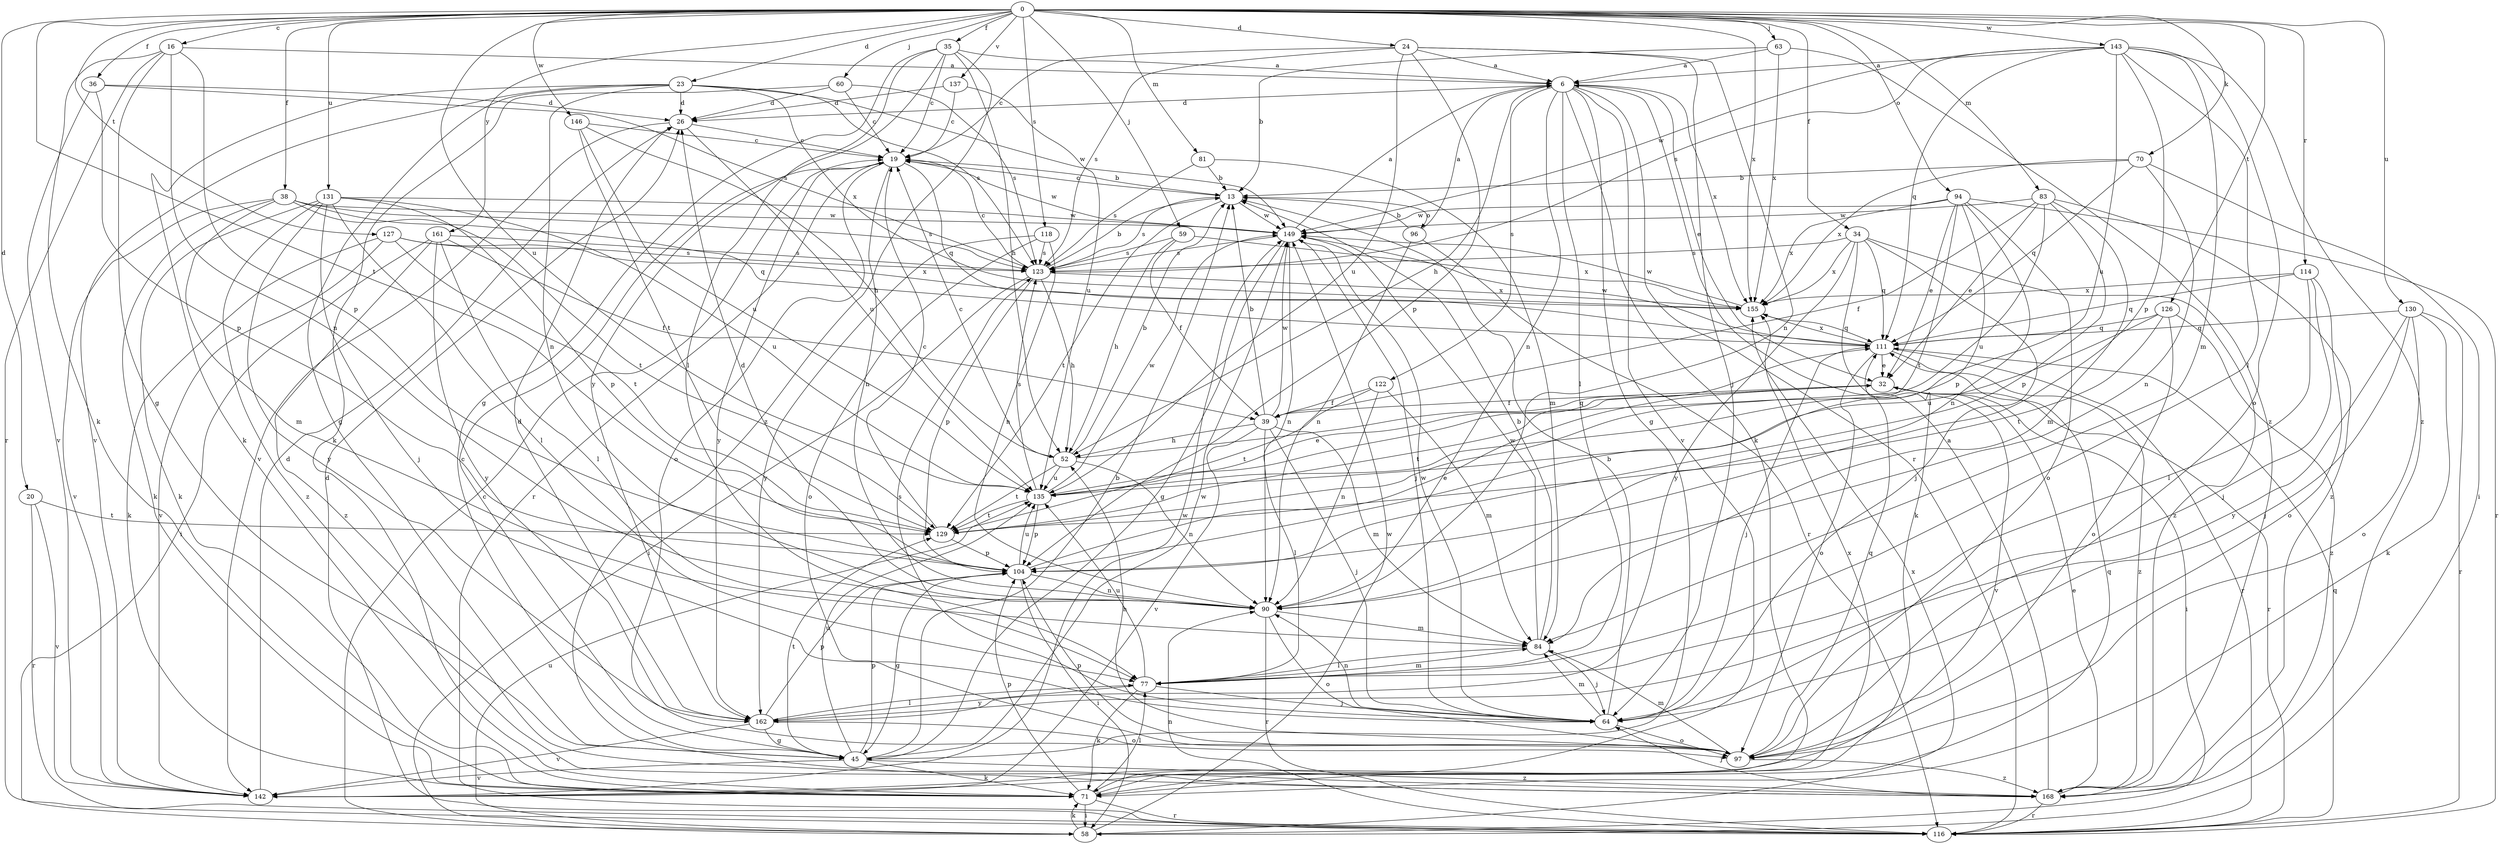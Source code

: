 strict digraph  {
0;
6;
13;
16;
19;
20;
23;
24;
26;
32;
34;
35;
36;
38;
39;
45;
52;
58;
59;
60;
63;
64;
70;
71;
77;
81;
83;
84;
90;
94;
96;
97;
104;
111;
114;
116;
118;
122;
123;
126;
127;
129;
130;
131;
135;
137;
142;
143;
146;
149;
155;
161;
162;
168;
0 -> 16  [label=c];
0 -> 20  [label=d];
0 -> 23  [label=d];
0 -> 24  [label=d];
0 -> 34  [label=f];
0 -> 35  [label=f];
0 -> 36  [label=f];
0 -> 38  [label=f];
0 -> 59  [label=j];
0 -> 60  [label=j];
0 -> 63  [label=j];
0 -> 70  [label=k];
0 -> 81  [label=m];
0 -> 83  [label=m];
0 -> 94  [label=o];
0 -> 114  [label=r];
0 -> 118  [label=s];
0 -> 126  [label=t];
0 -> 127  [label=t];
0 -> 129  [label=t];
0 -> 130  [label=u];
0 -> 131  [label=u];
0 -> 135  [label=u];
0 -> 137  [label=v];
0 -> 143  [label=w];
0 -> 146  [label=w];
0 -> 155  [label=x];
0 -> 161  [label=y];
6 -> 26  [label=d];
6 -> 32  [label=e];
6 -> 45  [label=g];
6 -> 52  [label=h];
6 -> 71  [label=k];
6 -> 77  [label=l];
6 -> 90  [label=n];
6 -> 116  [label=r];
6 -> 122  [label=s];
6 -> 142  [label=v];
6 -> 155  [label=x];
13 -> 19  [label=c];
13 -> 96  [label=o];
13 -> 123  [label=s];
13 -> 129  [label=t];
13 -> 149  [label=w];
16 -> 6  [label=a];
16 -> 45  [label=g];
16 -> 71  [label=k];
16 -> 90  [label=n];
16 -> 104  [label=p];
16 -> 116  [label=r];
19 -> 13  [label=b];
19 -> 90  [label=n];
19 -> 97  [label=o];
19 -> 111  [label=q];
19 -> 116  [label=r];
19 -> 149  [label=w];
19 -> 162  [label=y];
20 -> 116  [label=r];
20 -> 129  [label=t];
20 -> 142  [label=v];
23 -> 26  [label=d];
23 -> 45  [label=g];
23 -> 71  [label=k];
23 -> 90  [label=n];
23 -> 123  [label=s];
23 -> 142  [label=v];
23 -> 149  [label=w];
23 -> 155  [label=x];
24 -> 6  [label=a];
24 -> 19  [label=c];
24 -> 64  [label=j];
24 -> 90  [label=n];
24 -> 104  [label=p];
24 -> 123  [label=s];
24 -> 135  [label=u];
26 -> 19  [label=c];
26 -> 135  [label=u];
26 -> 142  [label=v];
32 -> 39  [label=f];
32 -> 58  [label=i];
32 -> 116  [label=r];
32 -> 129  [label=t];
32 -> 142  [label=v];
34 -> 64  [label=j];
34 -> 71  [label=k];
34 -> 111  [label=q];
34 -> 123  [label=s];
34 -> 155  [label=x];
34 -> 162  [label=y];
34 -> 168  [label=z];
35 -> 6  [label=a];
35 -> 19  [label=c];
35 -> 45  [label=g];
35 -> 52  [label=h];
35 -> 77  [label=l];
35 -> 162  [label=y];
35 -> 168  [label=z];
36 -> 26  [label=d];
36 -> 104  [label=p];
36 -> 123  [label=s];
36 -> 142  [label=v];
38 -> 71  [label=k];
38 -> 84  [label=m];
38 -> 111  [label=q];
38 -> 123  [label=s];
38 -> 129  [label=t];
38 -> 142  [label=v];
38 -> 149  [label=w];
39 -> 13  [label=b];
39 -> 52  [label=h];
39 -> 64  [label=j];
39 -> 77  [label=l];
39 -> 84  [label=m];
39 -> 142  [label=v];
39 -> 149  [label=w];
45 -> 13  [label=b];
45 -> 19  [label=c];
45 -> 71  [label=k];
45 -> 104  [label=p];
45 -> 129  [label=t];
45 -> 135  [label=u];
45 -> 142  [label=v];
45 -> 149  [label=w];
45 -> 168  [label=z];
52 -> 13  [label=b];
52 -> 19  [label=c];
52 -> 90  [label=n];
52 -> 111  [label=q];
52 -> 129  [label=t];
52 -> 135  [label=u];
58 -> 19  [label=c];
58 -> 71  [label=k];
58 -> 135  [label=u];
58 -> 149  [label=w];
58 -> 155  [label=x];
59 -> 39  [label=f];
59 -> 52  [label=h];
59 -> 123  [label=s];
59 -> 155  [label=x];
60 -> 19  [label=c];
60 -> 26  [label=d];
60 -> 71  [label=k];
60 -> 123  [label=s];
63 -> 6  [label=a];
63 -> 13  [label=b];
63 -> 155  [label=x];
63 -> 168  [label=z];
64 -> 13  [label=b];
64 -> 84  [label=m];
64 -> 90  [label=n];
64 -> 97  [label=o];
64 -> 123  [label=s];
64 -> 149  [label=w];
70 -> 13  [label=b];
70 -> 58  [label=i];
70 -> 90  [label=n];
70 -> 111  [label=q];
70 -> 155  [label=x];
71 -> 58  [label=i];
71 -> 77  [label=l];
71 -> 104  [label=p];
71 -> 111  [label=q];
71 -> 116  [label=r];
71 -> 155  [label=x];
77 -> 64  [label=j];
77 -> 71  [label=k];
77 -> 84  [label=m];
77 -> 135  [label=u];
77 -> 162  [label=y];
81 -> 13  [label=b];
81 -> 84  [label=m];
81 -> 123  [label=s];
83 -> 32  [label=e];
83 -> 39  [label=f];
83 -> 84  [label=m];
83 -> 104  [label=p];
83 -> 135  [label=u];
83 -> 149  [label=w];
83 -> 168  [label=z];
84 -> 13  [label=b];
84 -> 64  [label=j];
84 -> 77  [label=l];
84 -> 149  [label=w];
90 -> 26  [label=d];
90 -> 84  [label=m];
90 -> 97  [label=o];
90 -> 116  [label=r];
94 -> 32  [label=e];
94 -> 90  [label=n];
94 -> 97  [label=o];
94 -> 104  [label=p];
94 -> 116  [label=r];
94 -> 129  [label=t];
94 -> 149  [label=w];
94 -> 155  [label=x];
96 -> 6  [label=a];
96 -> 13  [label=b];
96 -> 90  [label=n];
96 -> 116  [label=r];
97 -> 52  [label=h];
97 -> 84  [label=m];
97 -> 104  [label=p];
97 -> 111  [label=q];
97 -> 168  [label=z];
104 -> 32  [label=e];
104 -> 45  [label=g];
104 -> 58  [label=i];
104 -> 90  [label=n];
104 -> 135  [label=u];
111 -> 32  [label=e];
111 -> 64  [label=j];
111 -> 97  [label=o];
111 -> 116  [label=r];
111 -> 149  [label=w];
111 -> 155  [label=x];
111 -> 168  [label=z];
114 -> 64  [label=j];
114 -> 77  [label=l];
114 -> 97  [label=o];
114 -> 111  [label=q];
114 -> 155  [label=x];
116 -> 26  [label=d];
116 -> 90  [label=n];
116 -> 111  [label=q];
118 -> 90  [label=n];
118 -> 97  [label=o];
118 -> 123  [label=s];
118 -> 162  [label=y];
122 -> 39  [label=f];
122 -> 84  [label=m];
122 -> 90  [label=n];
122 -> 129  [label=t];
123 -> 13  [label=b];
123 -> 19  [label=c];
123 -> 52  [label=h];
123 -> 58  [label=i];
123 -> 104  [label=p];
123 -> 155  [label=x];
126 -> 97  [label=o];
126 -> 111  [label=q];
126 -> 129  [label=t];
126 -> 135  [label=u];
126 -> 168  [label=z];
127 -> 71  [label=k];
127 -> 123  [label=s];
127 -> 129  [label=t];
127 -> 142  [label=v];
127 -> 155  [label=x];
129 -> 19  [label=c];
129 -> 104  [label=p];
130 -> 64  [label=j];
130 -> 71  [label=k];
130 -> 97  [label=o];
130 -> 111  [label=q];
130 -> 116  [label=r];
130 -> 162  [label=y];
131 -> 64  [label=j];
131 -> 71  [label=k];
131 -> 77  [label=l];
131 -> 104  [label=p];
131 -> 135  [label=u];
131 -> 149  [label=w];
131 -> 162  [label=y];
131 -> 168  [label=z];
135 -> 32  [label=e];
135 -> 104  [label=p];
135 -> 123  [label=s];
135 -> 129  [label=t];
135 -> 149  [label=w];
137 -> 19  [label=c];
137 -> 26  [label=d];
137 -> 135  [label=u];
142 -> 26  [label=d];
142 -> 149  [label=w];
143 -> 6  [label=a];
143 -> 77  [label=l];
143 -> 84  [label=m];
143 -> 97  [label=o];
143 -> 104  [label=p];
143 -> 111  [label=q];
143 -> 123  [label=s];
143 -> 135  [label=u];
143 -> 149  [label=w];
143 -> 168  [label=z];
146 -> 19  [label=c];
146 -> 52  [label=h];
146 -> 129  [label=t];
146 -> 135  [label=u];
149 -> 6  [label=a];
149 -> 45  [label=g];
149 -> 64  [label=j];
149 -> 90  [label=n];
149 -> 123  [label=s];
155 -> 111  [label=q];
155 -> 149  [label=w];
161 -> 39  [label=f];
161 -> 58  [label=i];
161 -> 77  [label=l];
161 -> 123  [label=s];
161 -> 162  [label=y];
161 -> 168  [label=z];
162 -> 26  [label=d];
162 -> 45  [label=g];
162 -> 77  [label=l];
162 -> 97  [label=o];
162 -> 104  [label=p];
162 -> 142  [label=v];
168 -> 6  [label=a];
168 -> 32  [label=e];
168 -> 64  [label=j];
168 -> 116  [label=r];
}
